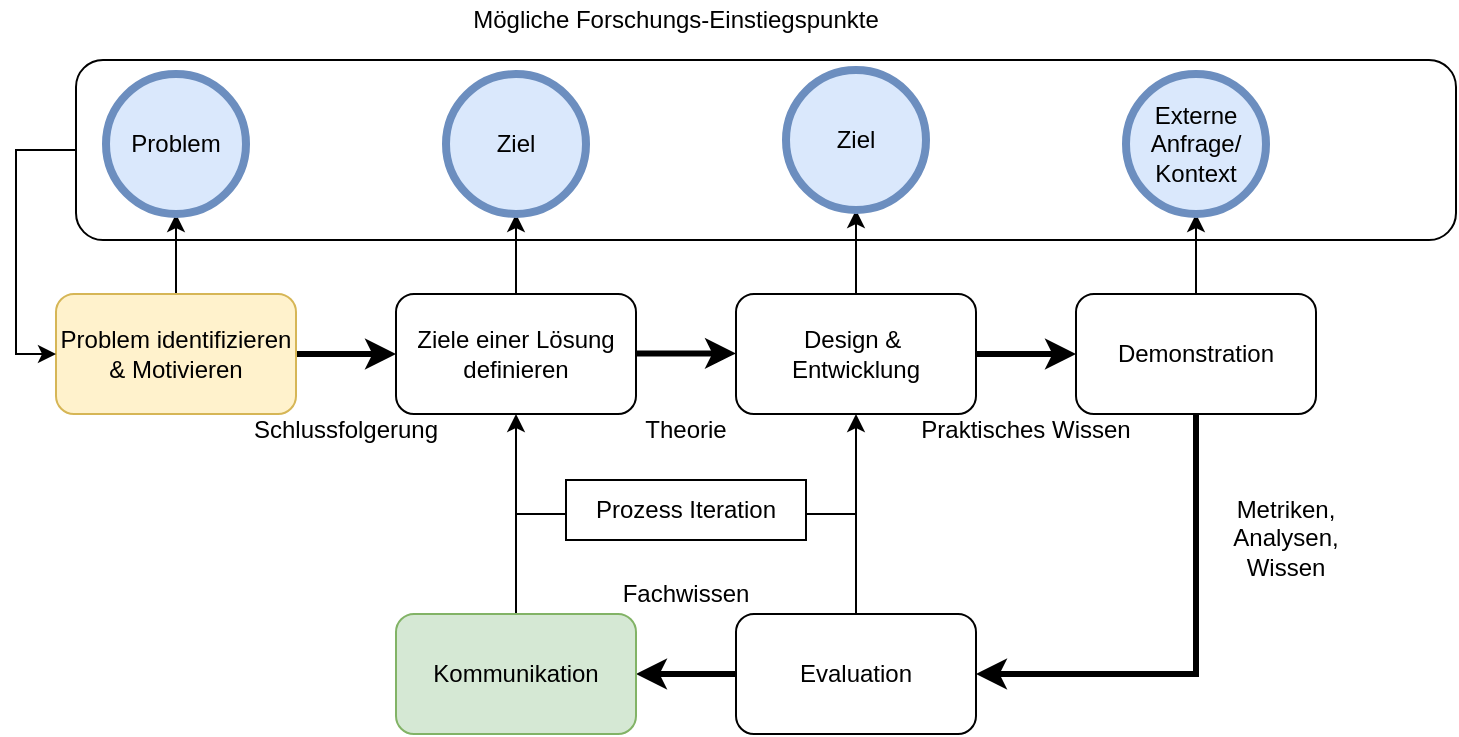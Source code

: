 <mxfile version="26.1.1">
  <diagram name="Page-1" id="2hKn3ZkleHyxyx8VYE8p">
    <mxGraphModel dx="673" dy="449" grid="1" gridSize="10" guides="1" tooltips="1" connect="1" arrows="1" fold="1" page="1" pageScale="1" pageWidth="850" pageHeight="1100" math="0" shadow="0">
      <root>
        <mxCell id="0" />
        <mxCell id="1" parent="0" />
        <mxCell id="ejbyMQVrseZ_3oAPEjQX-53" value="" style="rounded=1;whiteSpace=wrap;html=1;fillColor=none;" vertex="1" parent="1">
          <mxGeometry x="40" y="40" width="690" height="90" as="geometry" />
        </mxCell>
        <mxCell id="ejbyMQVrseZ_3oAPEjQX-49" style="edgeStyle=orthogonalEdgeStyle;rounded=0;orthogonalLoop=1;jettySize=auto;html=1;exitX=0.5;exitY=0;exitDx=0;exitDy=0;entryX=0.5;entryY=1;entryDx=0;entryDy=0;" edge="1" parent="1" source="ejbyMQVrseZ_3oAPEjQX-9" target="ejbyMQVrseZ_3oAPEjQX-45">
          <mxGeometry relative="1" as="geometry" />
        </mxCell>
        <mxCell id="ejbyMQVrseZ_3oAPEjQX-9" value="Ziele einer Lösung definieren" style="rounded=1;whiteSpace=wrap;html=1;" vertex="1" parent="1">
          <mxGeometry x="200" y="157" width="120" height="60" as="geometry" />
        </mxCell>
        <mxCell id="ejbyMQVrseZ_3oAPEjQX-16" style="edgeStyle=orthogonalEdgeStyle;rounded=0;orthogonalLoop=1;jettySize=auto;html=1;exitX=0.5;exitY=0;exitDx=0;exitDy=0;entryX=0.5;entryY=1;entryDx=0;entryDy=0;targetPerimeterSpacing=0;sourcePerimeterSpacing=0;" edge="1" parent="1" source="ejbyMQVrseZ_3oAPEjQX-4" target="ejbyMQVrseZ_3oAPEjQX-1">
          <mxGeometry relative="1" as="geometry" />
        </mxCell>
        <mxCell id="ejbyMQVrseZ_3oAPEjQX-18" style="edgeStyle=orthogonalEdgeStyle;rounded=0;orthogonalLoop=1;jettySize=auto;html=1;exitX=1;exitY=0.5;exitDx=0;exitDy=0;entryX=0;entryY=0.5;entryDx=0;entryDy=0;strokeWidth=3;" edge="1" parent="1" source="ejbyMQVrseZ_3oAPEjQX-4" target="ejbyMQVrseZ_3oAPEjQX-9">
          <mxGeometry relative="1" as="geometry" />
        </mxCell>
        <mxCell id="ejbyMQVrseZ_3oAPEjQX-4" value="Problem identifizieren &amp;amp; Motivieren" style="rounded=1;whiteSpace=wrap;html=1;fillColor=#fff2cc;strokeColor=#d6b656;" vertex="1" parent="1">
          <mxGeometry x="30" y="157" width="120" height="60" as="geometry" />
        </mxCell>
        <mxCell id="ejbyMQVrseZ_3oAPEjQX-1" value="Problem" style="ellipse;whiteSpace=wrap;html=1;aspect=fixed;strokeWidth=4;fillColor=#dae8fc;strokeColor=#6c8ebf;" vertex="1" parent="1">
          <mxGeometry x="55" y="47" width="70" height="70" as="geometry" />
        </mxCell>
        <mxCell id="ejbyMQVrseZ_3oAPEjQX-8" value="Mögliche Forschungs-Einstiegspunkte" style="text;html=1;align=center;verticalAlign=middle;whiteSpace=wrap;rounded=0;" vertex="1" parent="1">
          <mxGeometry x="55" y="10" width="570" height="20" as="geometry" />
        </mxCell>
        <mxCell id="ejbyMQVrseZ_3oAPEjQX-48" style="edgeStyle=orthogonalEdgeStyle;rounded=0;orthogonalLoop=1;jettySize=auto;html=1;exitX=0.5;exitY=0;exitDx=0;exitDy=0;entryX=0.5;entryY=1;entryDx=0;entryDy=0;" edge="1" parent="1" source="ejbyMQVrseZ_3oAPEjQX-10" target="ejbyMQVrseZ_3oAPEjQX-46">
          <mxGeometry relative="1" as="geometry" />
        </mxCell>
        <mxCell id="ejbyMQVrseZ_3oAPEjQX-56" value="" style="edgeStyle=orthogonalEdgeStyle;rounded=0;orthogonalLoop=1;jettySize=auto;html=1;strokeWidth=3;" edge="1" parent="1" source="ejbyMQVrseZ_3oAPEjQX-10" target="ejbyMQVrseZ_3oAPEjQX-14">
          <mxGeometry relative="1" as="geometry" />
        </mxCell>
        <mxCell id="ejbyMQVrseZ_3oAPEjQX-10" value="Design &amp;amp;&amp;nbsp;&lt;div&gt;Entwicklung&lt;/div&gt;" style="rounded=1;whiteSpace=wrap;html=1;" vertex="1" parent="1">
          <mxGeometry x="370" y="157" width="120" height="60" as="geometry" />
        </mxCell>
        <mxCell id="ejbyMQVrseZ_3oAPEjQX-36" style="edgeStyle=orthogonalEdgeStyle;rounded=0;orthogonalLoop=1;jettySize=auto;html=1;exitX=0;exitY=0.5;exitDx=0;exitDy=0;entryX=1;entryY=0.5;entryDx=0;entryDy=0;strokeWidth=3;" edge="1" parent="1" source="ejbyMQVrseZ_3oAPEjQX-12" target="ejbyMQVrseZ_3oAPEjQX-15">
          <mxGeometry relative="1" as="geometry" />
        </mxCell>
        <mxCell id="ejbyMQVrseZ_3oAPEjQX-37" style="edgeStyle=orthogonalEdgeStyle;rounded=0;orthogonalLoop=1;jettySize=auto;html=1;exitX=0.5;exitY=0;exitDx=0;exitDy=0;entryX=0.5;entryY=1;entryDx=0;entryDy=0;" edge="1" parent="1" source="ejbyMQVrseZ_3oAPEjQX-12" target="ejbyMQVrseZ_3oAPEjQX-10">
          <mxGeometry relative="1" as="geometry" />
        </mxCell>
        <mxCell id="ejbyMQVrseZ_3oAPEjQX-12" value="Evaluation" style="rounded=1;whiteSpace=wrap;html=1;" vertex="1" parent="1">
          <mxGeometry x="370" y="317" width="120" height="60" as="geometry" />
        </mxCell>
        <mxCell id="ejbyMQVrseZ_3oAPEjQX-57" style="edgeStyle=orthogonalEdgeStyle;rounded=0;orthogonalLoop=1;jettySize=auto;html=1;exitX=0.5;exitY=0;exitDx=0;exitDy=0;entryX=0.5;entryY=1;entryDx=0;entryDy=0;" edge="1" parent="1" source="ejbyMQVrseZ_3oAPEjQX-14" target="ejbyMQVrseZ_3oAPEjQX-50">
          <mxGeometry relative="1" as="geometry" />
        </mxCell>
        <mxCell id="ejbyMQVrseZ_3oAPEjQX-59" style="edgeStyle=orthogonalEdgeStyle;rounded=0;orthogonalLoop=1;jettySize=auto;html=1;exitX=0.5;exitY=1;exitDx=0;exitDy=0;entryX=1;entryY=0.5;entryDx=0;entryDy=0;strokeWidth=3;" edge="1" parent="1" source="ejbyMQVrseZ_3oAPEjQX-14" target="ejbyMQVrseZ_3oAPEjQX-12">
          <mxGeometry relative="1" as="geometry" />
        </mxCell>
        <mxCell id="ejbyMQVrseZ_3oAPEjQX-14" value="Demonstration" style="rounded=1;whiteSpace=wrap;html=1;" vertex="1" parent="1">
          <mxGeometry x="540" y="157" width="120" height="60" as="geometry" />
        </mxCell>
        <mxCell id="ejbyMQVrseZ_3oAPEjQX-38" style="edgeStyle=orthogonalEdgeStyle;rounded=0;orthogonalLoop=1;jettySize=auto;html=1;exitX=0.5;exitY=0;exitDx=0;exitDy=0;entryX=0.5;entryY=1;entryDx=0;entryDy=0;" edge="1" parent="1" source="ejbyMQVrseZ_3oAPEjQX-15" target="ejbyMQVrseZ_3oAPEjQX-9">
          <mxGeometry relative="1" as="geometry" />
        </mxCell>
        <mxCell id="ejbyMQVrseZ_3oAPEjQX-15" value="Kommunikation" style="rounded=1;whiteSpace=wrap;html=1;fillColor=#d5e8d4;strokeColor=#82b366;" vertex="1" parent="1">
          <mxGeometry x="200" y="317" width="120" height="60" as="geometry" />
        </mxCell>
        <mxCell id="ejbyMQVrseZ_3oAPEjQX-20" value="Schlussfolgerung" style="text;html=1;align=center;verticalAlign=middle;whiteSpace=wrap;rounded=0;" vertex="1" parent="1">
          <mxGeometry x="125" y="210" width="100" height="30" as="geometry" />
        </mxCell>
        <mxCell id="ejbyMQVrseZ_3oAPEjQX-22" style="edgeStyle=orthogonalEdgeStyle;rounded=0;orthogonalLoop=1;jettySize=auto;html=1;exitX=1;exitY=0.5;exitDx=0;exitDy=0;entryX=0;entryY=0.5;entryDx=0;entryDy=0;strokeWidth=3;" edge="1" parent="1">
          <mxGeometry relative="1" as="geometry">
            <mxPoint x="320" y="186.69" as="sourcePoint" />
            <mxPoint x="370" y="186.69" as="targetPoint" />
          </mxGeometry>
        </mxCell>
        <mxCell id="ejbyMQVrseZ_3oAPEjQX-24" value="Theorie" style="text;html=1;align=center;verticalAlign=middle;whiteSpace=wrap;rounded=0;" vertex="1" parent="1">
          <mxGeometry x="295" y="210" width="100" height="30" as="geometry" />
        </mxCell>
        <mxCell id="ejbyMQVrseZ_3oAPEjQX-28" value="Praktisches Wissen" style="text;html=1;align=center;verticalAlign=middle;whiteSpace=wrap;rounded=0;" vertex="1" parent="1">
          <mxGeometry x="450" y="210" width="130" height="30" as="geometry" />
        </mxCell>
        <mxCell id="ejbyMQVrseZ_3oAPEjQX-30" value="Metriken, Analysen, Wissen" style="text;html=1;align=center;verticalAlign=middle;whiteSpace=wrap;rounded=0;" vertex="1" parent="1">
          <mxGeometry x="610" y="260" width="70" height="37" as="geometry" />
        </mxCell>
        <mxCell id="ejbyMQVrseZ_3oAPEjQX-39" value="" style="endArrow=none;html=1;rounded=0;" edge="1" parent="1">
          <mxGeometry width="50" height="50" relative="1" as="geometry">
            <mxPoint x="260" y="267" as="sourcePoint" />
            <mxPoint x="430" y="267" as="targetPoint" />
          </mxGeometry>
        </mxCell>
        <mxCell id="ejbyMQVrseZ_3oAPEjQX-42" value="Fachwissen" style="text;html=1;align=center;verticalAlign=middle;whiteSpace=wrap;rounded=0;" vertex="1" parent="1">
          <mxGeometry x="310" y="297" width="70" height="20" as="geometry" />
        </mxCell>
        <mxCell id="ejbyMQVrseZ_3oAPEjQX-45" value="Ziel" style="ellipse;whiteSpace=wrap;html=1;aspect=fixed;strokeWidth=4;fillColor=#dae8fc;strokeColor=#6c8ebf;" vertex="1" parent="1">
          <mxGeometry x="225" y="47" width="70" height="70" as="geometry" />
        </mxCell>
        <mxCell id="ejbyMQVrseZ_3oAPEjQX-46" value="Ziel" style="ellipse;whiteSpace=wrap;html=1;aspect=fixed;strokeWidth=4;fillColor=#dae8fc;strokeColor=#6c8ebf;" vertex="1" parent="1">
          <mxGeometry x="395" y="45" width="70" height="70" as="geometry" />
        </mxCell>
        <mxCell id="ejbyMQVrseZ_3oAPEjQX-50" value="Externe Anfrage/&lt;div&gt;Kontext&lt;/div&gt;" style="ellipse;whiteSpace=wrap;html=1;aspect=fixed;strokeWidth=4;fillColor=#dae8fc;strokeColor=#6c8ebf;" vertex="1" parent="1">
          <mxGeometry x="565" y="47" width="70" height="70" as="geometry" />
        </mxCell>
        <mxCell id="ejbyMQVrseZ_3oAPEjQX-54" style="edgeStyle=orthogonalEdgeStyle;rounded=0;orthogonalLoop=1;jettySize=auto;html=1;exitX=0;exitY=0.5;exitDx=0;exitDy=0;entryX=0;entryY=0.5;entryDx=0;entryDy=0;" edge="1" parent="1" source="ejbyMQVrseZ_3oAPEjQX-53" target="ejbyMQVrseZ_3oAPEjQX-4">
          <mxGeometry relative="1" as="geometry" />
        </mxCell>
        <mxCell id="ejbyMQVrseZ_3oAPEjQX-62" value="Prozess Iteration" style="rounded=0;whiteSpace=wrap;html=1;" vertex="1" parent="1">
          <mxGeometry x="285" y="250" width="120" height="30" as="geometry" />
        </mxCell>
      </root>
    </mxGraphModel>
  </diagram>
</mxfile>
